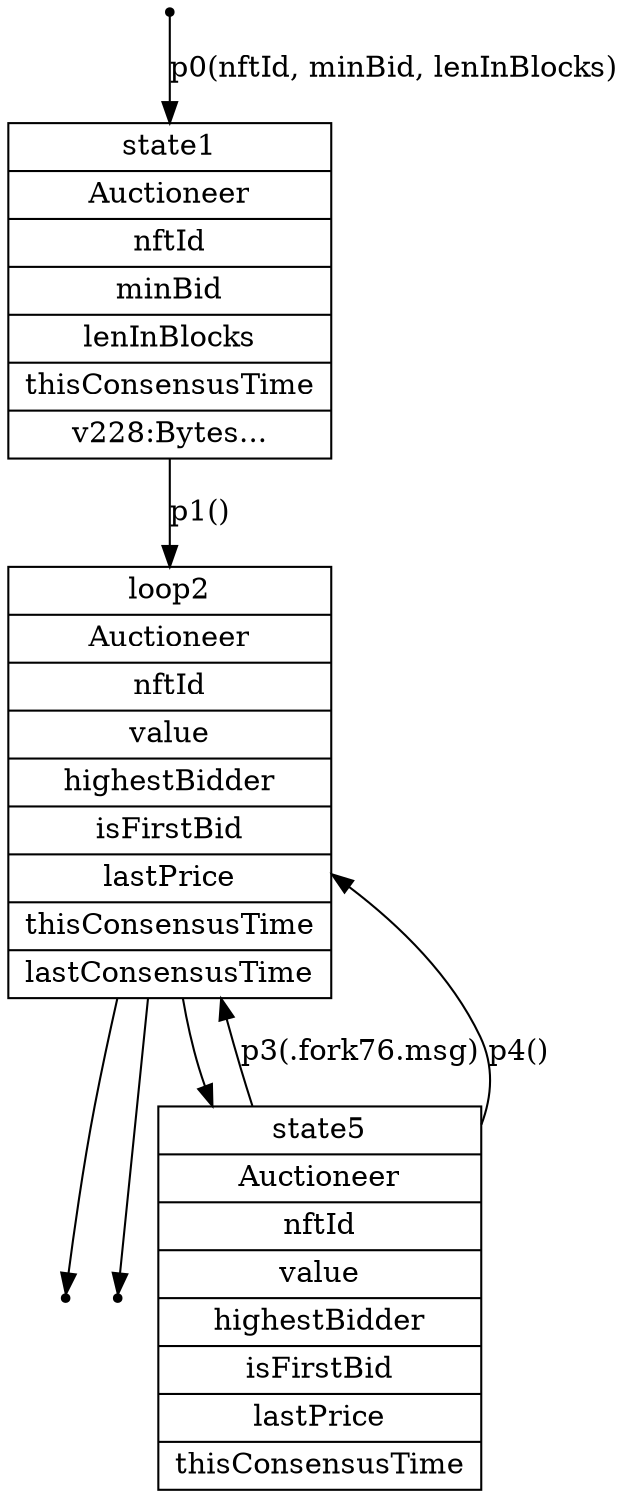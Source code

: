 // This file is in the DOT file format. Upload or copy it into a Graphviz engine, such as https://dreampuf.github.io/GraphvizOnline
digraph {
"loop2"[label="{loop2|Auctioneer|nftId|value|highestBidder|isFirstBid|lastPrice|thisConsensusTime|lastConsensusTime}",shape="record"]
"state0"[shape="point"]
"state1"[label="{state1|Auctioneer|nftId|minBid|lenInBlocks|thisConsensusTime|v228:Bytes...}",shape="record"]
"state3"[shape="point"]
"state4"[shape="point"]
"state5"[label="{state5|Auctioneer|nftId|value|highestBidder|isFirstBid|lastPrice|thisConsensusTime}",shape="record"]
"loop2"->"state3"[label=""]
"loop2"->"state4"[label=""]
"loop2"->"state5"[label=""]
"state0"->"state1"[label="p0(nftId, minBid, lenInBlocks)"]
"state1"->"loop2"[label="p1()"]
"state5"->"loop2"[label="p3(.fork76.msg)"]
"state5"->"loop2"[label="p4()"]
}
